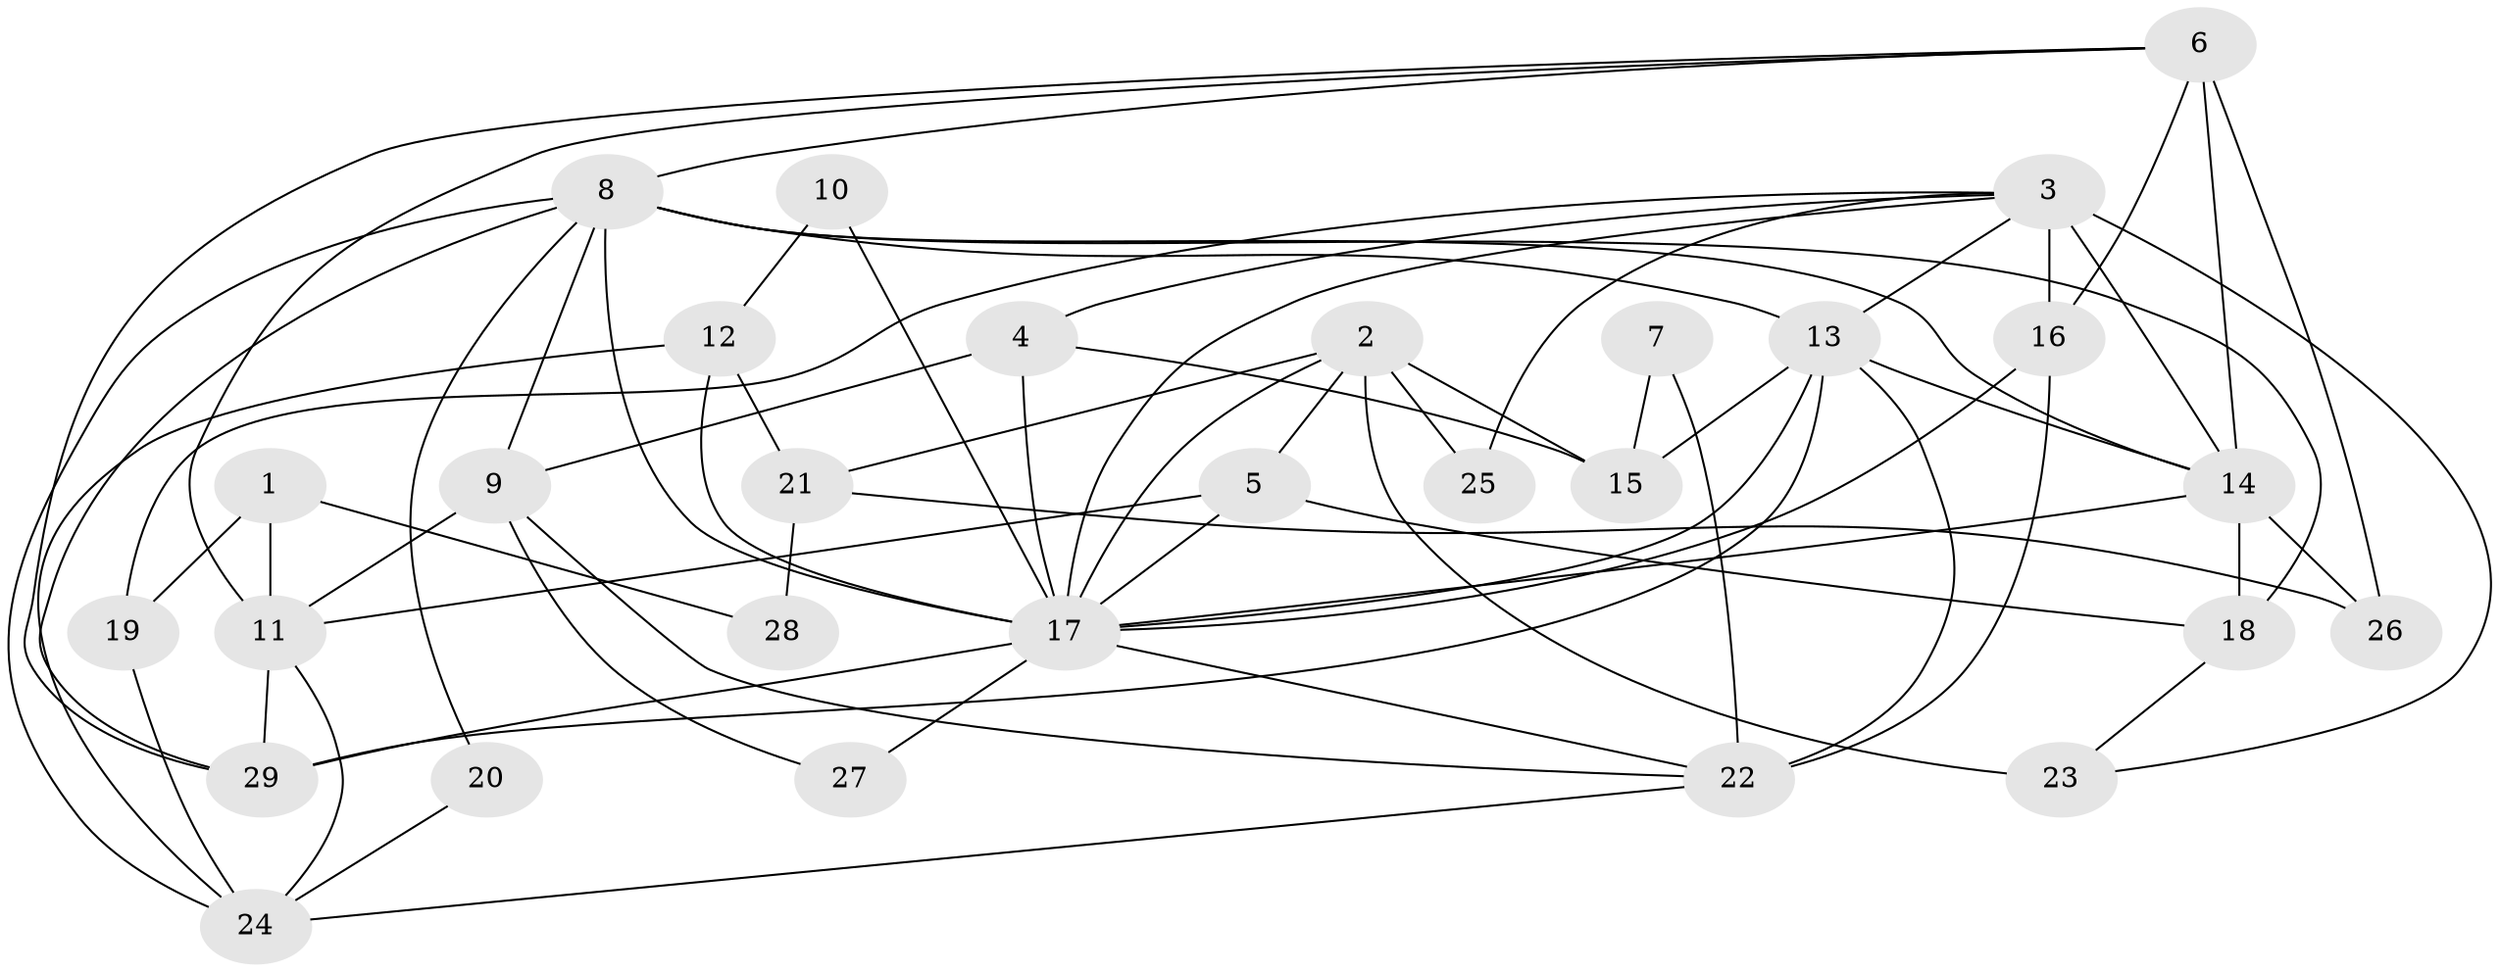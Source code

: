 // original degree distribution, {3: 0.2413793103448276, 4: 0.25862068965517243, 5: 0.20689655172413793, 2: 0.1724137931034483, 8: 0.05172413793103448, 7: 0.034482758620689655, 6: 0.034482758620689655}
// Generated by graph-tools (version 1.1) at 2025/36/03/09/25 02:36:18]
// undirected, 29 vertices, 68 edges
graph export_dot {
graph [start="1"]
  node [color=gray90,style=filled];
  1;
  2;
  3;
  4;
  5;
  6;
  7;
  8;
  9;
  10;
  11;
  12;
  13;
  14;
  15;
  16;
  17;
  18;
  19;
  20;
  21;
  22;
  23;
  24;
  25;
  26;
  27;
  28;
  29;
  1 -- 11 [weight=1.0];
  1 -- 19 [weight=1.0];
  1 -- 28 [weight=1.0];
  2 -- 5 [weight=1.0];
  2 -- 15 [weight=1.0];
  2 -- 17 [weight=1.0];
  2 -- 21 [weight=1.0];
  2 -- 23 [weight=2.0];
  2 -- 25 [weight=1.0];
  3 -- 4 [weight=1.0];
  3 -- 13 [weight=1.0];
  3 -- 14 [weight=5.0];
  3 -- 16 [weight=2.0];
  3 -- 17 [weight=1.0];
  3 -- 19 [weight=1.0];
  3 -- 23 [weight=1.0];
  3 -- 25 [weight=1.0];
  4 -- 9 [weight=1.0];
  4 -- 15 [weight=1.0];
  4 -- 17 [weight=1.0];
  5 -- 11 [weight=1.0];
  5 -- 17 [weight=2.0];
  5 -- 18 [weight=1.0];
  6 -- 8 [weight=1.0];
  6 -- 11 [weight=1.0];
  6 -- 14 [weight=3.0];
  6 -- 16 [weight=1.0];
  6 -- 26 [weight=1.0];
  6 -- 29 [weight=1.0];
  7 -- 15 [weight=1.0];
  7 -- 22 [weight=1.0];
  8 -- 9 [weight=1.0];
  8 -- 13 [weight=1.0];
  8 -- 14 [weight=1.0];
  8 -- 17 [weight=1.0];
  8 -- 18 [weight=1.0];
  8 -- 20 [weight=1.0];
  8 -- 24 [weight=1.0];
  8 -- 29 [weight=1.0];
  9 -- 11 [weight=1.0];
  9 -- 22 [weight=1.0];
  9 -- 27 [weight=1.0];
  10 -- 12 [weight=1.0];
  10 -- 17 [weight=1.0];
  11 -- 24 [weight=1.0];
  11 -- 29 [weight=2.0];
  12 -- 17 [weight=1.0];
  12 -- 21 [weight=1.0];
  12 -- 24 [weight=1.0];
  13 -- 14 [weight=1.0];
  13 -- 15 [weight=1.0];
  13 -- 17 [weight=1.0];
  13 -- 22 [weight=2.0];
  13 -- 29 [weight=1.0];
  14 -- 17 [weight=2.0];
  14 -- 18 [weight=3.0];
  14 -- 26 [weight=1.0];
  16 -- 17 [weight=1.0];
  16 -- 22 [weight=1.0];
  17 -- 22 [weight=1.0];
  17 -- 27 [weight=1.0];
  17 -- 29 [weight=3.0];
  18 -- 23 [weight=1.0];
  19 -- 24 [weight=1.0];
  20 -- 24 [weight=1.0];
  21 -- 26 [weight=1.0];
  21 -- 28 [weight=1.0];
  22 -- 24 [weight=1.0];
}
